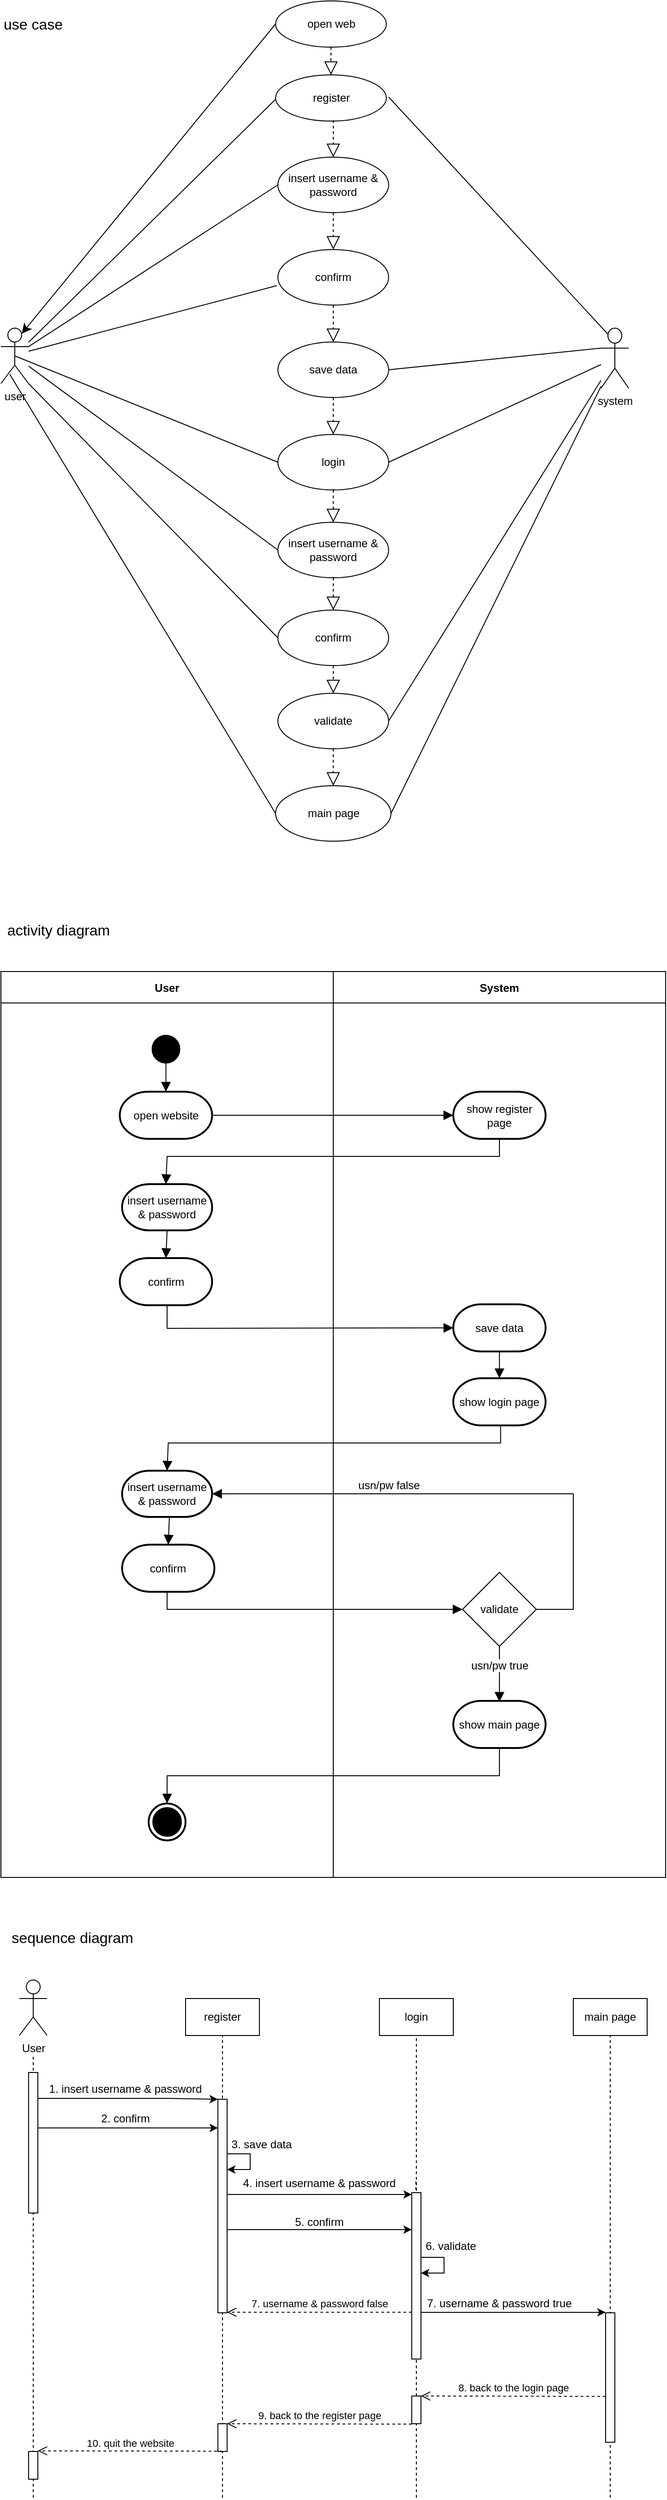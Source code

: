 <mxfile version="24.7.8">
  <diagram name="Halaman-1" id="g8OFEuyDevmnHeiTQuEG">
    <mxGraphModel dx="2150" dy="1005" grid="1" gridSize="10" guides="1" tooltips="1" connect="1" arrows="1" fold="1" page="1" pageScale="1" pageWidth="827" pageHeight="1169" math="0" shadow="0">
      <root>
        <mxCell id="0" />
        <mxCell id="1" parent="0" />
        <mxCell id="ioht1X119C-fWKRKHhdR-73" value="" style="endArrow=none;dashed=1;html=1;rounded=0;" edge="1" parent="1">
          <mxGeometry width="50" height="50" relative="1" as="geometry">
            <mxPoint x="75" y="2721" as="sourcePoint" />
            <mxPoint x="75" y="2241" as="targetPoint" />
          </mxGeometry>
        </mxCell>
        <mxCell id="frigrPM4pbFrvKjuSfEo-1" value="user" style="shape=umlActor;verticalLabelPosition=bottom;verticalAlign=top;html=1;outlineConnect=0;" parent="1" vertex="1">
          <mxGeometry x="40" y="374" width="30" height="60" as="geometry" />
        </mxCell>
        <mxCell id="frigrPM4pbFrvKjuSfEo-2" value="" style="endArrow=none;html=1;rounded=0;entryX=0;entryY=0.5;entryDx=0;entryDy=0;" parent="1" source="frigrPM4pbFrvKjuSfEo-1" edge="1">
          <mxGeometry width="50" height="50" relative="1" as="geometry">
            <mxPoint x="390" y="399" as="sourcePoint" />
            <mxPoint x="340" y="124" as="targetPoint" />
          </mxGeometry>
        </mxCell>
        <mxCell id="frigrPM4pbFrvKjuSfEo-3" value="register" style="ellipse;whiteSpace=wrap;html=1;" parent="1" vertex="1">
          <mxGeometry x="337.5" y="100" width="120" height="50" as="geometry" />
        </mxCell>
        <mxCell id="0DV5vHqEF5rAQrVJkQUu-1" value="insert username &amp;amp; password" style="ellipse;whiteSpace=wrap;html=1;" parent="1" vertex="1">
          <mxGeometry x="340" y="189" width="120" height="60" as="geometry" />
        </mxCell>
        <mxCell id="0DV5vHqEF5rAQrVJkQUu-2" value="" style="endArrow=none;html=1;rounded=0;exitX=1;exitY=0.333;exitDx=0;exitDy=0;exitPerimeter=0;entryX=0;entryY=0.5;entryDx=0;entryDy=0;" parent="1" source="frigrPM4pbFrvKjuSfEo-1" target="0DV5vHqEF5rAQrVJkQUu-1" edge="1">
          <mxGeometry width="50" height="50" relative="1" as="geometry">
            <mxPoint x="380" y="459" as="sourcePoint" />
            <mxPoint x="430" y="409" as="targetPoint" />
          </mxGeometry>
        </mxCell>
        <mxCell id="0DV5vHqEF5rAQrVJkQUu-3" value="confirm" style="ellipse;whiteSpace=wrap;html=1;" parent="1" vertex="1">
          <mxGeometry x="340" y="289" width="120" height="60" as="geometry" />
        </mxCell>
        <mxCell id="0DV5vHqEF5rAQrVJkQUu-6" value="save data" style="ellipse;whiteSpace=wrap;html=1;" parent="1" vertex="1">
          <mxGeometry x="340" y="389" width="120" height="60" as="geometry" />
        </mxCell>
        <mxCell id="0DV5vHqEF5rAQrVJkQUu-7" value="login" style="ellipse;whiteSpace=wrap;html=1;" parent="1" vertex="1">
          <mxGeometry x="340" y="489" width="120" height="60" as="geometry" />
        </mxCell>
        <mxCell id="0DV5vHqEF5rAQrVJkQUu-8" value="insert username &amp;amp; password" style="ellipse;whiteSpace=wrap;html=1;" parent="1" vertex="1">
          <mxGeometry x="340" y="584" width="120" height="60" as="geometry" />
        </mxCell>
        <mxCell id="0DV5vHqEF5rAQrVJkQUu-9" value="" style="endArrow=block;dashed=1;endFill=0;endSize=12;html=1;rounded=0;exitX=0.5;exitY=1;exitDx=0;exitDy=0;" parent="1" target="0DV5vHqEF5rAQrVJkQUu-1" edge="1">
          <mxGeometry width="160" relative="1" as="geometry">
            <mxPoint x="400" y="149" as="sourcePoint" />
            <mxPoint x="470" y="469" as="targetPoint" />
          </mxGeometry>
        </mxCell>
        <mxCell id="0DV5vHqEF5rAQrVJkQUu-10" value="" style="endArrow=block;dashed=1;endFill=0;endSize=12;html=1;rounded=0;exitX=0.5;exitY=1;exitDx=0;exitDy=0;" parent="1" source="0DV5vHqEF5rAQrVJkQUu-1" target="0DV5vHqEF5rAQrVJkQUu-3" edge="1">
          <mxGeometry width="160" relative="1" as="geometry">
            <mxPoint x="310" y="469" as="sourcePoint" />
            <mxPoint x="470" y="469" as="targetPoint" />
          </mxGeometry>
        </mxCell>
        <mxCell id="0DV5vHqEF5rAQrVJkQUu-11" value="" style="endArrow=block;dashed=1;endFill=0;endSize=12;html=1;rounded=0;exitX=0.5;exitY=1;exitDx=0;exitDy=0;" parent="1" source="0DV5vHqEF5rAQrVJkQUu-3" target="0DV5vHqEF5rAQrVJkQUu-6" edge="1">
          <mxGeometry width="160" relative="1" as="geometry">
            <mxPoint x="310" y="469" as="sourcePoint" />
            <mxPoint x="470" y="469" as="targetPoint" />
          </mxGeometry>
        </mxCell>
        <mxCell id="0DV5vHqEF5rAQrVJkQUu-12" value="" style="endArrow=block;dashed=1;endFill=0;endSize=12;html=1;rounded=0;exitX=0.5;exitY=1;exitDx=0;exitDy=0;entryX=0.5;entryY=0;entryDx=0;entryDy=0;" parent="1" source="0DV5vHqEF5rAQrVJkQUu-6" target="0DV5vHqEF5rAQrVJkQUu-7" edge="1">
          <mxGeometry width="160" relative="1" as="geometry">
            <mxPoint x="310" y="469" as="sourcePoint" />
            <mxPoint x="470" y="469" as="targetPoint" />
          </mxGeometry>
        </mxCell>
        <mxCell id="0DV5vHqEF5rAQrVJkQUu-13" value="" style="endArrow=block;dashed=1;endFill=0;endSize=12;html=1;rounded=0;exitX=0.5;exitY=1;exitDx=0;exitDy=0;entryX=0.5;entryY=0;entryDx=0;entryDy=0;" parent="1" source="0DV5vHqEF5rAQrVJkQUu-7" target="0DV5vHqEF5rAQrVJkQUu-8" edge="1">
          <mxGeometry width="160" relative="1" as="geometry">
            <mxPoint x="310" y="469" as="sourcePoint" />
            <mxPoint x="470" y="469" as="targetPoint" />
          </mxGeometry>
        </mxCell>
        <mxCell id="0DV5vHqEF5rAQrVJkQUu-14" value="" style="endArrow=block;dashed=1;endFill=0;endSize=12;html=1;rounded=0;exitX=0.5;exitY=1;exitDx=0;exitDy=0;" parent="1" source="0DV5vHqEF5rAQrVJkQUu-8" target="0DV5vHqEF5rAQrVJkQUu-15" edge="1">
          <mxGeometry width="160" relative="1" as="geometry">
            <mxPoint x="310" y="469" as="sourcePoint" />
            <mxPoint x="400" y="749" as="targetPoint" />
          </mxGeometry>
        </mxCell>
        <mxCell id="0DV5vHqEF5rAQrVJkQUu-15" value="confirm" style="ellipse;whiteSpace=wrap;html=1;" parent="1" vertex="1">
          <mxGeometry x="340" y="679" width="120" height="60" as="geometry" />
        </mxCell>
        <mxCell id="0DV5vHqEF5rAQrVJkQUu-16" value="validate" style="ellipse;whiteSpace=wrap;html=1;" parent="1" vertex="1">
          <mxGeometry x="340" y="769" width="120" height="60" as="geometry" />
        </mxCell>
        <mxCell id="0DV5vHqEF5rAQrVJkQUu-17" value="" style="endArrow=block;dashed=1;endFill=0;endSize=12;html=1;rounded=0;exitX=0.5;exitY=1;exitDx=0;exitDy=0;" parent="1" source="0DV5vHqEF5rAQrVJkQUu-15" target="0DV5vHqEF5rAQrVJkQUu-16" edge="1">
          <mxGeometry width="160" relative="1" as="geometry">
            <mxPoint x="310" y="699" as="sourcePoint" />
            <mxPoint x="470" y="699" as="targetPoint" />
          </mxGeometry>
        </mxCell>
        <mxCell id="0DV5vHqEF5rAQrVJkQUu-18" value="" style="endArrow=block;dashed=1;endFill=0;endSize=12;html=1;rounded=0;exitX=0.5;exitY=1;exitDx=0;exitDy=0;entryX=0.5;entryY=0;entryDx=0;entryDy=0;" parent="1" source="0DV5vHqEF5rAQrVJkQUu-16" target="0DV5vHqEF5rAQrVJkQUu-19" edge="1">
          <mxGeometry width="160" relative="1" as="geometry">
            <mxPoint x="510" y="749" as="sourcePoint" />
            <mxPoint x="400" y="869" as="targetPoint" />
          </mxGeometry>
        </mxCell>
        <mxCell id="0DV5vHqEF5rAQrVJkQUu-19" value="main page" style="ellipse;whiteSpace=wrap;html=1;" parent="1" vertex="1">
          <mxGeometry x="337.5" y="869" width="125" height="60" as="geometry" />
        </mxCell>
        <mxCell id="0DV5vHqEF5rAQrVJkQUu-21" value="" style="endArrow=none;html=1;rounded=0;entryX=-0.01;entryY=0.65;entryDx=0;entryDy=0;entryPerimeter=0;" parent="1" target="0DV5vHqEF5rAQrVJkQUu-3" edge="1">
          <mxGeometry width="50" height="50" relative="1" as="geometry">
            <mxPoint x="70" y="399" as="sourcePoint" />
            <mxPoint x="340" y="429" as="targetPoint" />
          </mxGeometry>
        </mxCell>
        <mxCell id="0DV5vHqEF5rAQrVJkQUu-22" value="" style="endArrow=none;html=1;rounded=0;exitX=0;exitY=0.5;exitDx=0;exitDy=0;entryX=0.5;entryY=0.5;entryDx=0;entryDy=0;entryPerimeter=0;" parent="1" source="0DV5vHqEF5rAQrVJkQUu-7" target="frigrPM4pbFrvKjuSfEo-1" edge="1">
          <mxGeometry width="50" height="50" relative="1" as="geometry">
            <mxPoint x="560" y="589" as="sourcePoint" />
            <mxPoint x="610" y="539" as="targetPoint" />
          </mxGeometry>
        </mxCell>
        <mxCell id="0DV5vHqEF5rAQrVJkQUu-23" value="" style="endArrow=none;html=1;rounded=0;exitX=0;exitY=0.5;exitDx=0;exitDy=0;" parent="1" source="0DV5vHqEF5rAQrVJkQUu-8" target="frigrPM4pbFrvKjuSfEo-1" edge="1">
          <mxGeometry width="50" height="50" relative="1" as="geometry">
            <mxPoint x="560" y="589" as="sourcePoint" />
            <mxPoint x="60" y="409" as="targetPoint" />
          </mxGeometry>
        </mxCell>
        <mxCell id="0DV5vHqEF5rAQrVJkQUu-24" value="" style="endArrow=none;html=1;rounded=0;exitX=0;exitY=0.5;exitDx=0;exitDy=0;entryX=1;entryY=1;entryDx=0;entryDy=0;entryPerimeter=0;" parent="1" source="0DV5vHqEF5rAQrVJkQUu-15" target="frigrPM4pbFrvKjuSfEo-1" edge="1">
          <mxGeometry width="50" height="50" relative="1" as="geometry">
            <mxPoint x="560" y="589" as="sourcePoint" />
            <mxPoint x="610" y="539" as="targetPoint" />
          </mxGeometry>
        </mxCell>
        <mxCell id="0DV5vHqEF5rAQrVJkQUu-25" value="" style="endArrow=none;html=1;rounded=0;exitX=0;exitY=0.5;exitDx=0;exitDy=0;entryX=0.317;entryY=0.829;entryDx=0;entryDy=0;entryPerimeter=0;" parent="1" source="0DV5vHqEF5rAQrVJkQUu-19" target="frigrPM4pbFrvKjuSfEo-1" edge="1">
          <mxGeometry width="50" height="50" relative="1" as="geometry">
            <mxPoint x="560" y="589" as="sourcePoint" />
            <mxPoint x="60" y="439" as="targetPoint" />
          </mxGeometry>
        </mxCell>
        <mxCell id="0DV5vHqEF5rAQrVJkQUu-27" value="system" style="shape=umlActor;verticalLabelPosition=bottom;verticalAlign=top;html=1;outlineConnect=0;" parent="1" vertex="1">
          <mxGeometry x="690" y="374" width="30" height="65" as="geometry" />
        </mxCell>
        <mxCell id="0DV5vHqEF5rAQrVJkQUu-28" value="" style="endArrow=none;html=1;rounded=0;exitX=1;exitY=0.5;exitDx=0;exitDy=0;entryX=0;entryY=0.333;entryDx=0;entryDy=0;entryPerimeter=0;" parent="1" source="0DV5vHqEF5rAQrVJkQUu-6" target="0DV5vHqEF5rAQrVJkQUu-27" edge="1">
          <mxGeometry width="50" height="50" relative="1" as="geometry">
            <mxPoint x="610" y="399" as="sourcePoint" />
            <mxPoint x="660" y="349" as="targetPoint" />
          </mxGeometry>
        </mxCell>
        <mxCell id="0DV5vHqEF5rAQrVJkQUu-30" value="" style="endArrow=none;html=1;rounded=0;exitX=1;exitY=0.5;exitDx=0;exitDy=0;" parent="1" source="0DV5vHqEF5rAQrVJkQUu-7" target="0DV5vHqEF5rAQrVJkQUu-27" edge="1">
          <mxGeometry width="50" height="50" relative="1" as="geometry">
            <mxPoint x="610" y="399" as="sourcePoint" />
            <mxPoint x="660" y="349" as="targetPoint" />
          </mxGeometry>
        </mxCell>
        <mxCell id="0DV5vHqEF5rAQrVJkQUu-31" value="" style="endArrow=none;html=1;rounded=0;exitX=1;exitY=0.5;exitDx=0;exitDy=0;" parent="1" source="0DV5vHqEF5rAQrVJkQUu-16" target="0DV5vHqEF5rAQrVJkQUu-27" edge="1">
          <mxGeometry width="50" height="50" relative="1" as="geometry">
            <mxPoint x="610" y="609" as="sourcePoint" />
            <mxPoint x="660" y="559" as="targetPoint" />
          </mxGeometry>
        </mxCell>
        <mxCell id="0DV5vHqEF5rAQrVJkQUu-33" value="" style="endArrow=none;html=1;rounded=0;exitX=1;exitY=0.5;exitDx=0;exitDy=0;" parent="1" source="0DV5vHqEF5rAQrVJkQUu-19" target="0DV5vHqEF5rAQrVJkQUu-27" edge="1">
          <mxGeometry width="50" height="50" relative="1" as="geometry">
            <mxPoint x="610" y="689" as="sourcePoint" />
            <mxPoint x="660" y="639" as="targetPoint" />
          </mxGeometry>
        </mxCell>
        <mxCell id="0DV5vHqEF5rAQrVJkQUu-34" value="" style="endArrow=none;html=1;rounded=0;exitX=1;exitY=0.5;exitDx=0;exitDy=0;entryX=0.25;entryY=0.1;entryDx=0;entryDy=0;entryPerimeter=0;" parent="1" target="0DV5vHqEF5rAQrVJkQUu-27" edge="1">
          <mxGeometry width="50" height="50" relative="1" as="geometry">
            <mxPoint x="460" y="124" as="sourcePoint" />
            <mxPoint x="680" y="269" as="targetPoint" />
          </mxGeometry>
        </mxCell>
        <mxCell id="ioht1X119C-fWKRKHhdR-1" value="use case" style="text;html=1;align=center;verticalAlign=middle;whiteSpace=wrap;rounded=0;fontSize=16;" vertex="1" parent="1">
          <mxGeometry x="40" y="30" width="70" height="30" as="geometry" />
        </mxCell>
        <mxCell id="ioht1X119C-fWKRKHhdR-2" value="activity diagram" style="text;html=1;align=center;verticalAlign=middle;whiteSpace=wrap;rounded=0;fontSize=16;" vertex="1" parent="1">
          <mxGeometry x="40" y="1010" width="125" height="30" as="geometry" />
        </mxCell>
        <mxCell id="ioht1X119C-fWKRKHhdR-6" style="edgeStyle=none;curved=1;rounded=0;orthogonalLoop=1;jettySize=auto;html=1;exitX=0.5;exitY=1;exitDx=0;exitDy=0;fontSize=12;startSize=8;endSize=8;" edge="1" parent="1">
          <mxGeometry relative="1" as="geometry">
            <mxPoint x="620" y="1100" as="sourcePoint" />
            <mxPoint x="620" y="1100" as="targetPoint" />
          </mxGeometry>
        </mxCell>
        <mxCell id="ioht1X119C-fWKRKHhdR-17" value="open web" style="ellipse;whiteSpace=wrap;html=1;" vertex="1" parent="1">
          <mxGeometry x="337.5" y="20" width="120" height="50" as="geometry" />
        </mxCell>
        <mxCell id="ioht1X119C-fWKRKHhdR-18" style="edgeStyle=none;curved=1;rounded=0;orthogonalLoop=1;jettySize=auto;html=1;exitX=0;exitY=0.5;exitDx=0;exitDy=0;entryX=0.75;entryY=0.1;entryDx=0;entryDy=0;entryPerimeter=0;fontSize=12;startSize=8;endSize=8;" edge="1" parent="1" source="ioht1X119C-fWKRKHhdR-17" target="frigrPM4pbFrvKjuSfEo-1">
          <mxGeometry relative="1" as="geometry" />
        </mxCell>
        <mxCell id="ioht1X119C-fWKRKHhdR-28" value="System" style="swimlane;startSize=34;" vertex="1" parent="1">
          <mxGeometry x="400" y="1070" width="360" height="980" as="geometry">
            <mxRectangle x="400" y="1070" width="80" height="34" as="alternateBounds" />
          </mxGeometry>
        </mxCell>
        <mxCell id="ioht1X119C-fWKRKHhdR-15" value="show register page" style="strokeWidth=2;html=1;shape=mxgraph.flowchart.terminator;whiteSpace=wrap;" vertex="1" parent="ioht1X119C-fWKRKHhdR-28">
          <mxGeometry x="130" y="130" width="100" height="51" as="geometry" />
        </mxCell>
        <mxCell id="ioht1X119C-fWKRKHhdR-34" value="" style="html=1;verticalAlign=bottom;endArrow=block;curved=0;rounded=0;fontSize=12;startSize=8;endSize=8;entryX=0.5;entryY=0;entryDx=0;entryDy=0;entryPerimeter=0;" edge="1" parent="ioht1X119C-fWKRKHhdR-28">
          <mxGeometry width="80" relative="1" as="geometry">
            <mxPoint x="180" y="181" as="sourcePoint" />
            <mxPoint x="-181.25" y="230" as="targetPoint" />
            <Array as="points">
              <mxPoint x="180" y="200" />
              <mxPoint x="-10" y="200" />
              <mxPoint x="-120" y="200" />
              <mxPoint x="-180" y="200" />
            </Array>
          </mxGeometry>
        </mxCell>
        <mxCell id="ioht1X119C-fWKRKHhdR-38" value="save data" style="strokeWidth=2;html=1;shape=mxgraph.flowchart.terminator;whiteSpace=wrap;" vertex="1" parent="ioht1X119C-fWKRKHhdR-28">
          <mxGeometry x="130" y="360" width="100" height="51" as="geometry" />
        </mxCell>
        <mxCell id="ioht1X119C-fWKRKHhdR-37" value="show login page" style="strokeWidth=2;html=1;shape=mxgraph.flowchart.terminator;whiteSpace=wrap;" vertex="1" parent="ioht1X119C-fWKRKHhdR-28">
          <mxGeometry x="130" y="440" width="100" height="51" as="geometry" />
        </mxCell>
        <mxCell id="ioht1X119C-fWKRKHhdR-45" value="&lt;span style=&quot;color: rgba(0, 0, 0, 0); font-family: monospace; font-size: 0px; text-align: start; background-color: rgb(251, 251, 251);&quot;&gt;%3CmxGraphModel%3E%3Croot%3E%3CmxCell%20id%3D%220%22%2F%3E%3CmxCell%20id%3D%221%22%20parent%3D%220%22%2F%3E%3CmxCell%20id%3D%222%22%20value%3D%22buka%20website%22%20style%3D%22strokeWidth%3D2%3Bhtml%3D1%3Bshape%3Dmxgraph.flowchart.terminator%3BwhiteSpace%3Dwrap%3B%22%20vertex%3D%221%22%20parent%3D%221%22%3E%3CmxGeometry%20x%3D%22180%22%20y%3D%221440%22%20width%3D%22100%22%20height%3D%2251%22%20as%3D%22geometry%22%2F%3E%3C%2FmxCell%3E%3C%2Froot%3E%3C%2FmxGraphModel%3E&lt;/span&gt;&lt;span style=&quot;color: rgba(0, 0, 0, 0); font-family: monospace; font-size: 0px; text-align: start; background-color: rgb(251, 251, 251);&quot;&gt;%3CmxGraphModel%3E%3Croot%3E%3CmxCell%20id%3D%220%22%2F%3E%3CmxCell%20id%3D%221%22%20parent%3D%220%22%2F%3E%3CmxCell%20id%3D%222%22%20value%3D%22buka%20website%22%20style%3D%22strokeWidth%3D2%3Bhtml%3D1%3Bshape%3Dmxgraph.flowchart.terminator%3BwhiteSpace%3Dwrap%3B%22%20vertex%3D%221%22%20parent%3D%221%22%3E%3CmxGeometry%20x%3D%22180%22%20y%3D%221440%22%20width%3D%22100%22%20height%3D%2251%22%20as%3D%22geometry%22%2F%3E%3C%2FmxCell%3E%3C%2Froot%3E%3C%2FmxGraphModel%3E&lt;/span&gt;&lt;span style=&quot;color: rgba(0, 0, 0, 0); font-family: monospace; font-size: 0px; text-align: start; background-color: rgb(251, 251, 251);&quot;&gt;%3CmxGraphModel%3E%3Croot%3E%3CmxCell%20id%3D%220%22%2F%3E%3CmxCell%20id%3D%221%22%20parent%3D%220%22%2F%3E%3CmxCell%20id%3D%222%22%20value%3D%22buka%20website%22%20style%3D%22strokeWidth%3D2%3Bhtml%3D1%3Bshape%3Dmxgraph.flowchart.terminator%3BwhiteSpace%3Dwrap%3B%22%20vertex%3D%221%22%20parent%3D%221%22%3E%3CmxGeometry%20x%3D%22180%22%20y%3D%221440%22%20width%3D%22100%22%20height%3D%2251%22%20as%3D%22geometry%22%2F%3E%3C%2FmxCell%3E%3C%2Froot%3E%3C%2FmxGraphModel%3E&lt;/span&gt;&lt;span style=&quot;color: rgba(0, 0, 0, 0); font-family: monospace; font-size: 0px; text-align: start; background-color: rgb(251, 251, 251);&quot;&gt;%3CmxGraphModel%3E%3Croot%3E%3CmxCell%20id%3D%220%22%2F%3E%3CmxCell%20id%3D%221%22%20parent%3D%220%22%2F%3E%3CmxCell%20id%3D%222%22%20value%3D%22buka%20website%22%20style%3D%22strokeWidth%3D2%3Bhtml%3D1%3Bshape%3Dmxgraph.flowchart.terminator%3BwhiteSpace%3Dwrap%3B%22%20vertex%3D%221%22%20parent%3D%221%22%3E%3CmxGeometry%20x%3D%22180%22%20y%3D%221440%22%20width%3D%22100%22%20height%3D%2251%22%20as%3D%22geometry%22%2F%3E%3C%2FmxCell%3E%3C%2Froot%3E%3C%2FmxGraphModel%3E&lt;/span&gt;&lt;span style=&quot;color: rgba(0, 0, 0, 0); font-family: monospace; font-size: 0px; text-align: start; background-color: rgb(251, 251, 251);&quot;&gt;%3CmxGraphModel%3E%3Croot%3E%3CmxCell%20id%3D%220%22%2F%3E%3CmxCell%20id%3D%221%22%20parent%3D%220%22%2F%3E%3CmxCell%20id%3D%222%22%20value%3D%22buka%20website%22%20style%3D%22strokeWidth%3D2%3Bhtml%3D1%3Bshape%3Dmxgraph.flowchart.terminator%3BwhiteSpace%3Dwrap%3B%22%20vertex%3D%221%22%20parent%3D%221%22%3E%3CmxGeometry%20x%3D%22180%22%20y%3D%221440%22%20width%3D%22100%22%20height%3D%2251%22%20as%3D%22geometry%22%2F%3E%3C%2FmxCell%3E%3C%2Froot%3E%3C%2FmxGraphModel%3E&lt;/span&gt;&lt;span style=&quot;color: rgba(0, 0, 0, 0); font-family: monospace; font-size: 0px; text-align: start; background-color: rgb(251, 251, 251);&quot;&gt;%3CmxGraphModel%3E%3Croot%3E%3CmxCell%20id%3D%220%22%2F%3E%3CmxCell%20id%3D%221%22%20parent%3D%220%22%2F%3E%3CmxCell%20id%3D%222%22%20value%3D%22buka%20website%22%20style%3D%22strokeWidth%3D2%3Bhtml%3D1%3Bshape%3Dmxgraph.flowchart.terminator%3BwhiteSpace%3Dwrap%3B%22%20vertex%3D%221%22%20parent%3D%221%22%3E%3CmxGeometry%20x%3D%22180%22%20y%3D%221440%22%20width%3D%22100%22%20height%3D%2251%22%20as%3D%22geometry%22%2F%3E%3C%2FmxCell%3E%3C%2Froot%3E%3C%2FmxGraphModel%3E&lt;/span&gt;" style="html=1;verticalAlign=bottom;endArrow=block;curved=0;rounded=0;fontSize=12;startSize=8;endSize=8;exitX=0.5;exitY=1;exitDx=0;exitDy=0;exitPerimeter=0;entryX=0.5;entryY=0;entryDx=0;entryDy=0;entryPerimeter=0;" edge="1" parent="ioht1X119C-fWKRKHhdR-28" source="ioht1X119C-fWKRKHhdR-38" target="ioht1X119C-fWKRKHhdR-37">
          <mxGeometry width="80" relative="1" as="geometry">
            <mxPoint x="30" y="700" as="sourcePoint" />
            <mxPoint x="180" y="440" as="targetPoint" />
          </mxGeometry>
        </mxCell>
        <mxCell id="ioht1X119C-fWKRKHhdR-51" value="" style="html=1;verticalAlign=bottom;endArrow=block;curved=0;rounded=0;fontSize=12;startSize=8;endSize=8;entryX=0.5;entryY=0;entryDx=0;entryDy=0;entryPerimeter=0;" edge="1" parent="ioht1X119C-fWKRKHhdR-28">
          <mxGeometry width="80" relative="1" as="geometry">
            <mxPoint x="181.25" y="491" as="sourcePoint" />
            <mxPoint x="-180" y="540" as="targetPoint" />
            <Array as="points">
              <mxPoint x="181.25" y="510" />
              <mxPoint x="-8.75" y="510" />
              <mxPoint x="-118.75" y="510" />
              <mxPoint x="-178.75" y="510" />
            </Array>
          </mxGeometry>
        </mxCell>
        <mxCell id="ioht1X119C-fWKRKHhdR-57" value="validate" style="rhombus;whiteSpace=wrap;html=1;" vertex="1" parent="ioht1X119C-fWKRKHhdR-28">
          <mxGeometry x="140" y="650" width="80" height="80" as="geometry" />
        </mxCell>
        <mxCell id="ioht1X119C-fWKRKHhdR-48" value="usn/pw true" style="html=1;verticalAlign=bottom;endArrow=block;curved=0;rounded=0;fontSize=12;startSize=8;endSize=8;exitX=0.5;exitY=1;exitDx=0;exitDy=0;" edge="1" parent="ioht1X119C-fWKRKHhdR-28" source="ioht1X119C-fWKRKHhdR-57">
          <mxGeometry width="80" relative="1" as="geometry">
            <mxPoint x="70" y="770" as="sourcePoint" />
            <mxPoint x="180" y="790" as="targetPoint" />
          </mxGeometry>
        </mxCell>
        <mxCell id="ioht1X119C-fWKRKHhdR-39" value="show main page" style="strokeWidth=2;html=1;shape=mxgraph.flowchart.terminator;whiteSpace=wrap;" vertex="1" parent="ioht1X119C-fWKRKHhdR-28">
          <mxGeometry x="130" y="789" width="100" height="51" as="geometry" />
        </mxCell>
        <mxCell id="ioht1X119C-fWKRKHhdR-49" value="&lt;span style=&quot;color: rgba(0, 0, 0, 0); font-family: monospace; font-size: 0px; text-align: start; background-color: rgb(251, 251, 251);&quot;&gt;%3CmxGraphModel%3E%3Croot%3E%3CmxCell%20id%3D%220%22%2F%3E%3CmxCell%20id%3D%221%22%20parent%3D%220%22%2F%3E%3CmxCell%20id%3D%222%22%20value%3D%22buka%20website%22%20style%3D%22strokeWidth%3D2%3Bhtml%3D1%3Bshape%3Dmxgraph.flowchart.terminator%3BwhiteSpace%3Dwrap%3B%22%20vertex%3D%221%22%20parent%3D%221%22%3E%3CmxGeometry%20x%3D%22180%22%20y%3D%221440%22%20width%3D%22100%22%20height%3D%2251%22%20as%3D%22geometry%22%2F%3E%3C%2FmxCell%3E%3C%2Froot%3E%3C%2FmxGraphModel%3E&lt;/span&gt;&lt;span style=&quot;color: rgba(0, 0, 0, 0); font-family: monospace; font-size: 0px; text-align: start; background-color: rgb(251, 251, 251);&quot;&gt;%3CmxGraphModel%3E%3Croot%3E%3CmxCell%20id%3D%220%22%2F%3E%3CmxCell%20id%3D%221%22%20parent%3D%220%22%2F%3E%3CmxCell%20id%3D%222%22%20value%3D%22buka%20website%22%20style%3D%22strokeWidth%3D2%3Bhtml%3D1%3Bshape%3Dmxgraph.flowchart.terminator%3BwhiteSpace%3Dwrap%3B%22%20vertex%3D%221%22%20parent%3D%221%22%3E%3CmxGeometry%20x%3D%22180%22%20y%3D%221440%22%20width%3D%22100%22%20height%3D%2251%22%20as%3D%22geometry%22%2F%3E%3C%2FmxCell%3E%3C%2Froot%3E%3C%2FmxGraphModel%3E&lt;/span&gt;&lt;span style=&quot;color: rgba(0, 0, 0, 0); font-family: monospace; font-size: 0px; text-align: start; background-color: rgb(251, 251, 251);&quot;&gt;%3CmxGraphModel%3E%3Croot%3E%3CmxCell%20id%3D%220%22%2F%3E%3CmxCell%20id%3D%221%22%20parent%3D%220%22%2F%3E%3CmxCell%20id%3D%222%22%20value%3D%22buka%20website%22%20style%3D%22strokeWidth%3D2%3Bhtml%3D1%3Bshape%3Dmxgraph.flowchart.terminator%3BwhiteSpace%3Dwrap%3B%22%20vertex%3D%221%22%20parent%3D%221%22%3E%3CmxGeometry%20x%3D%22180%22%20y%3D%221440%22%20width%3D%22100%22%20height%3D%2251%22%20as%3D%22geometry%22%2F%3E%3C%2FmxCell%3E%3C%2Froot%3E%3C%2FmxGraphModel%3E&lt;/span&gt;&lt;span style=&quot;color: rgba(0, 0, 0, 0); font-family: monospace; font-size: 0px; text-align: start; background-color: rgb(251, 251, 251);&quot;&gt;%3CmxGraphModel%3E%3Croot%3E%3CmxCell%20id%3D%220%22%2F%3E%3CmxCell%20id%3D%221%22%20parent%3D%220%22%2F%3E%3CmxCell%20id%3D%222%22%20value%3D%22buka%20website%22%20style%3D%22strokeWidth%3D2%3Bhtml%3D1%3Bshape%3Dmxgraph.flowchart.terminator%3BwhiteSpace%3Dwrap%3B%22%20vertex%3D%221%22%20parent%3D%221%22%3E%3CmxGeometry%20x%3D%22180%22%20y%3D%221440%22%20width%3D%22100%22%20height%3D%2251%22%20as%3D%22geometry%22%2F%3E%3C%2FmxCell%3E%3C%2Froot%3E%3C%2FmxGraphModel%3E&lt;/span&gt;&lt;span style=&quot;color: rgba(0, 0, 0, 0); font-family: monospace; font-size: 0px; text-align: start; background-color: rgb(251, 251, 251);&quot;&gt;%3CmxGraphModel%3E%3Croot%3E%3CmxCell%20id%3D%220%22%2F%3E%3CmxCell%20id%3D%221%22%20parent%3D%220%22%2F%3E%3CmxCell%20id%3D%222%22%20value%3D%22buka%20website%22%20style%3D%22strokeWidth%3D2%3Bhtml%3D1%3Bshape%3Dmxgraph.flowchart.terminator%3BwhiteSpace%3Dwrap%3B%22%20vertex%3D%221%22%20parent%3D%221%22%3E%3CmxGeometry%20x%3D%22180%22%20y%3D%221440%22%20width%3D%22100%22%20height%3D%2251%22%20as%3D%22geometry%22%2F%3E%3C%2FmxCell%3E%3C%2Froot%3E%3C%2FmxGraphModel%3E&lt;/span&gt;&lt;span style=&quot;color: rgba(0, 0, 0, 0); font-family: monospace; font-size: 0px; text-align: start; background-color: rgb(251, 251, 251);&quot;&gt;%3CmxGraphModel%3E%3Croot%3E%3CmxCell%20id%3D%220%22%2F%3E%3CmxCell%20id%3D%221%22%20parent%3D%220%22%2F%3E%3CmxCell%20id%3D%222%22%20value%3D%22buka%20website%22%20style%3D%22strokeWidth%3D2%3Bhtml%3D1%3Bshape%3Dmxgraph.flowchart.terminator%3BwhiteSpace%3Dwrap%3B%22%20vertex%3D%221%22%20parent%3D%221%22%3E%3CmxGeometry%20x%3D%22180%22%20y%3D%221440%22%20width%3D%22100%22%20height%3D%2251%22%20as%3D%22geometry%22%2F%3E%3C%2FmxCell%3E%3C%2Froot%3E%3C%2FmxGraphModel%3E&lt;/span&gt;" style="html=1;verticalAlign=bottom;endArrow=block;curved=0;rounded=0;fontSize=12;startSize=8;endSize=8;exitX=0.5;exitY=1;exitDx=0;exitDy=0;exitPerimeter=0;" edge="1" parent="1" source="ioht1X119C-fWKRKHhdR-39">
          <mxGeometry width="80" relative="1" as="geometry">
            <mxPoint x="440" y="2100" as="sourcePoint" />
            <mxPoint x="220" y="1970" as="targetPoint" />
            <Array as="points">
              <mxPoint x="580" y="1940" />
              <mxPoint x="220" y="1940" />
            </Array>
          </mxGeometry>
        </mxCell>
        <mxCell id="ioht1X119C-fWKRKHhdR-27" value="User" style="swimlane;startSize=34;" vertex="1" parent="1">
          <mxGeometry x="40" y="1070" width="360" height="980" as="geometry">
            <mxRectangle x="40" y="1070" width="70" height="34" as="alternateBounds" />
          </mxGeometry>
        </mxCell>
        <mxCell id="ioht1X119C-fWKRKHhdR-11" value="" style="ellipse;fillColor=strokeColor;html=1;" vertex="1" parent="ioht1X119C-fWKRKHhdR-27">
          <mxGeometry x="163.75" y="69" width="30" height="30" as="geometry" />
        </mxCell>
        <mxCell id="ioht1X119C-fWKRKHhdR-13" value="open website" style="strokeWidth=2;html=1;shape=mxgraph.flowchart.terminator;whiteSpace=wrap;" vertex="1" parent="ioht1X119C-fWKRKHhdR-27">
          <mxGeometry x="128.75" y="130" width="100" height="51" as="geometry" />
        </mxCell>
        <mxCell id="ioht1X119C-fWKRKHhdR-16" value="insert username &amp;amp; password" style="strokeWidth=2;html=1;shape=mxgraph.flowchart.terminator;whiteSpace=wrap;" vertex="1" parent="ioht1X119C-fWKRKHhdR-27">
          <mxGeometry x="131.25" y="230" width="97.5" height="50" as="geometry" />
        </mxCell>
        <mxCell id="ioht1X119C-fWKRKHhdR-14" value="confirm" style="strokeWidth=2;html=1;shape=mxgraph.flowchart.terminator;whiteSpace=wrap;" vertex="1" parent="ioht1X119C-fWKRKHhdR-27">
          <mxGeometry x="128.75" y="310" width="100" height="51" as="geometry" />
        </mxCell>
        <mxCell id="ioht1X119C-fWKRKHhdR-41" value="&lt;span style=&quot;color: rgba(0, 0, 0, 0); font-family: monospace; font-size: 0px; text-align: start; background-color: rgb(251, 251, 251);&quot;&gt;%3CmxGraphModel%3E%3Croot%3E%3CmxCell%20id%3D%220%22%2F%3E%3CmxCell%20id%3D%221%22%20parent%3D%220%22%2F%3E%3CmxCell%20id%3D%222%22%20value%3D%22buka%20website%22%20style%3D%22strokeWidth%3D2%3Bhtml%3D1%3Bshape%3Dmxgraph.flowchart.terminator%3BwhiteSpace%3Dwrap%3B%22%20vertex%3D%221%22%20parent%3D%221%22%3E%3CmxGeometry%20x%3D%22180%22%20y%3D%221440%22%20width%3D%22100%22%20height%3D%2251%22%20as%3D%22geometry%22%2F%3E%3C%2FmxCell%3E%3C%2Froot%3E%3C%2FmxGraphModel%3E&lt;/span&gt;&lt;span style=&quot;color: rgba(0, 0, 0, 0); font-family: monospace; font-size: 0px; text-align: start; background-color: rgb(251, 251, 251);&quot;&gt;%3CmxGraphModel%3E%3Croot%3E%3CmxCell%20id%3D%220%22%2F%3E%3CmxCell%20id%3D%221%22%20parent%3D%220%22%2F%3E%3CmxCell%20id%3D%222%22%20value%3D%22buka%20website%22%20style%3D%22strokeWidth%3D2%3Bhtml%3D1%3Bshape%3Dmxgraph.flowchart.terminator%3BwhiteSpace%3Dwrap%3B%22%20vertex%3D%221%22%20parent%3D%221%22%3E%3CmxGeometry%20x%3D%22180%22%20y%3D%221440%22%20width%3D%22100%22%20height%3D%2251%22%20as%3D%22geometry%22%2F%3E%3C%2FmxCell%3E%3C%2Froot%3E%3C%2FmxGraphModel%3E&lt;/span&gt;&lt;span style=&quot;color: rgba(0, 0, 0, 0); font-family: monospace; font-size: 0px; text-align: start; background-color: rgb(251, 251, 251);&quot;&gt;%3CmxGraphModel%3E%3Croot%3E%3CmxCell%20id%3D%220%22%2F%3E%3CmxCell%20id%3D%221%22%20parent%3D%220%22%2F%3E%3CmxCell%20id%3D%222%22%20value%3D%22buka%20website%22%20style%3D%22strokeWidth%3D2%3Bhtml%3D1%3Bshape%3Dmxgraph.flowchart.terminator%3BwhiteSpace%3Dwrap%3B%22%20vertex%3D%221%22%20parent%3D%221%22%3E%3CmxGeometry%20x%3D%22180%22%20y%3D%221440%22%20width%3D%22100%22%20height%3D%2251%22%20as%3D%22geometry%22%2F%3E%3C%2FmxCell%3E%3C%2Froot%3E%3C%2FmxGraphModel%3E&lt;/span&gt;&lt;span style=&quot;color: rgba(0, 0, 0, 0); font-family: monospace; font-size: 0px; text-align: start; background-color: rgb(251, 251, 251);&quot;&gt;%3CmxGraphModel%3E%3Croot%3E%3CmxCell%20id%3D%220%22%2F%3E%3CmxCell%20id%3D%221%22%20parent%3D%220%22%2F%3E%3CmxCell%20id%3D%222%22%20value%3D%22buka%20website%22%20style%3D%22strokeWidth%3D2%3Bhtml%3D1%3Bshape%3Dmxgraph.flowchart.terminator%3BwhiteSpace%3Dwrap%3B%22%20vertex%3D%221%22%20parent%3D%221%22%3E%3CmxGeometry%20x%3D%22180%22%20y%3D%221440%22%20width%3D%22100%22%20height%3D%2251%22%20as%3D%22geometry%22%2F%3E%3C%2FmxCell%3E%3C%2Froot%3E%3C%2FmxGraphModel%3E&lt;/span&gt;&lt;span style=&quot;color: rgba(0, 0, 0, 0); font-family: monospace; font-size: 0px; text-align: start; background-color: rgb(251, 251, 251);&quot;&gt;%3CmxGraphModel%3E%3Croot%3E%3CmxCell%20id%3D%220%22%2F%3E%3CmxCell%20id%3D%221%22%20parent%3D%220%22%2F%3E%3CmxCell%20id%3D%222%22%20value%3D%22buka%20website%22%20style%3D%22strokeWidth%3D2%3Bhtml%3D1%3Bshape%3Dmxgraph.flowchart.terminator%3BwhiteSpace%3Dwrap%3B%22%20vertex%3D%221%22%20parent%3D%221%22%3E%3CmxGeometry%20x%3D%22180%22%20y%3D%221440%22%20width%3D%22100%22%20height%3D%2251%22%20as%3D%22geometry%22%2F%3E%3C%2FmxCell%3E%3C%2Froot%3E%3C%2FmxGraphModel%3E&lt;/span&gt;&lt;span style=&quot;color: rgba(0, 0, 0, 0); font-family: monospace; font-size: 0px; text-align: start; background-color: rgb(251, 251, 251);&quot;&gt;%3CmxGraphModel%3E%3Croot%3E%3CmxCell%20id%3D%220%22%2F%3E%3CmxCell%20id%3D%221%22%20parent%3D%220%22%2F%3E%3CmxCell%20id%3D%222%22%20value%3D%22buka%20website%22%20style%3D%22strokeWidth%3D2%3Bhtml%3D1%3Bshape%3Dmxgraph.flowchart.terminator%3BwhiteSpace%3Dwrap%3B%22%20vertex%3D%221%22%20parent%3D%221%22%3E%3CmxGeometry%20x%3D%22180%22%20y%3D%221440%22%20width%3D%22100%22%20height%3D%2251%22%20as%3D%22geometry%22%2F%3E%3C%2FmxCell%3E%3C%2Froot%3E%3C%2FmxGraphModel%3E&lt;/span&gt;" style="html=1;verticalAlign=bottom;endArrow=block;curved=0;rounded=0;fontSize=12;startSize=8;endSize=8;exitX=0.5;exitY=1;exitDx=0;exitDy=0;entryX=0.5;entryY=0;entryDx=0;entryDy=0;entryPerimeter=0;" edge="1" parent="ioht1X119C-fWKRKHhdR-27" source="ioht1X119C-fWKRKHhdR-11" target="ioht1X119C-fWKRKHhdR-13">
          <mxGeometry width="80" relative="1" as="geometry">
            <mxPoint x="240" y="120" as="sourcePoint" />
            <mxPoint x="320" y="120" as="targetPoint" />
          </mxGeometry>
        </mxCell>
        <mxCell id="ioht1X119C-fWKRKHhdR-44" value="&lt;span style=&quot;color: rgba(0, 0, 0, 0); font-family: monospace; font-size: 0px; text-align: start; background-color: rgb(251, 251, 251);&quot;&gt;%3CmxGraphModel%3E%3Croot%3E%3CmxCell%20id%3D%220%22%2F%3E%3CmxCell%20id%3D%221%22%20parent%3D%220%22%2F%3E%3CmxCell%20id%3D%222%22%20value%3D%22buka%20website%22%20style%3D%22strokeWidth%3D2%3Bhtml%3D1%3Bshape%3Dmxgraph.flowchart.terminator%3BwhiteSpace%3Dwrap%3B%22%20vertex%3D%221%22%20parent%3D%221%22%3E%3CmxGeometry%20x%3D%22180%22%20y%3D%221440%22%20width%3D%22100%22%20height%3D%2251%22%20as%3D%22geometry%22%2F%3E%3C%2FmxCell%3E%3C%2Froot%3E%3C%2FmxGraphModel%3E&lt;/span&gt;&lt;span style=&quot;color: rgba(0, 0, 0, 0); font-family: monospace; font-size: 0px; text-align: start; background-color: rgb(251, 251, 251);&quot;&gt;%3CmxGraphModel%3E%3Croot%3E%3CmxCell%20id%3D%220%22%2F%3E%3CmxCell%20id%3D%221%22%20parent%3D%220%22%2F%3E%3CmxCell%20id%3D%222%22%20value%3D%22buka%20website%22%20style%3D%22strokeWidth%3D2%3Bhtml%3D1%3Bshape%3Dmxgraph.flowchart.terminator%3BwhiteSpace%3Dwrap%3B%22%20vertex%3D%221%22%20parent%3D%221%22%3E%3CmxGeometry%20x%3D%22180%22%20y%3D%221440%22%20width%3D%22100%22%20height%3D%2251%22%20as%3D%22geometry%22%2F%3E%3C%2FmxCell%3E%3C%2Froot%3E%3C%2FmxGraphModel%3E&lt;/span&gt;&lt;span style=&quot;color: rgba(0, 0, 0, 0); font-family: monospace; font-size: 0px; text-align: start; background-color: rgb(251, 251, 251);&quot;&gt;%3CmxGraphModel%3E%3Croot%3E%3CmxCell%20id%3D%220%22%2F%3E%3CmxCell%20id%3D%221%22%20parent%3D%220%22%2F%3E%3CmxCell%20id%3D%222%22%20value%3D%22buka%20website%22%20style%3D%22strokeWidth%3D2%3Bhtml%3D1%3Bshape%3Dmxgraph.flowchart.terminator%3BwhiteSpace%3Dwrap%3B%22%20vertex%3D%221%22%20parent%3D%221%22%3E%3CmxGeometry%20x%3D%22180%22%20y%3D%221440%22%20width%3D%22100%22%20height%3D%2251%22%20as%3D%22geometry%22%2F%3E%3C%2FmxCell%3E%3C%2Froot%3E%3C%2FmxGraphModel%3E&lt;/span&gt;&lt;span style=&quot;color: rgba(0, 0, 0, 0); font-family: monospace; font-size: 0px; text-align: start; background-color: rgb(251, 251, 251);&quot;&gt;%3CmxGraphModel%3E%3Croot%3E%3CmxCell%20id%3D%220%22%2F%3E%3CmxCell%20id%3D%221%22%20parent%3D%220%22%2F%3E%3CmxCell%20id%3D%222%22%20value%3D%22buka%20website%22%20style%3D%22strokeWidth%3D2%3Bhtml%3D1%3Bshape%3Dmxgraph.flowchart.terminator%3BwhiteSpace%3Dwrap%3B%22%20vertex%3D%221%22%20parent%3D%221%22%3E%3CmxGeometry%20x%3D%22180%22%20y%3D%221440%22%20width%3D%22100%22%20height%3D%2251%22%20as%3D%22geometry%22%2F%3E%3C%2FmxCell%3E%3C%2Froot%3E%3C%2FmxGraphModel%3E&lt;/span&gt;&lt;span style=&quot;color: rgba(0, 0, 0, 0); font-family: monospace; font-size: 0px; text-align: start; background-color: rgb(251, 251, 251);&quot;&gt;%3CmxGraphModel%3E%3Croot%3E%3CmxCell%20id%3D%220%22%2F%3E%3CmxCell%20id%3D%221%22%20parent%3D%220%22%2F%3E%3CmxCell%20id%3D%222%22%20value%3D%22buka%20website%22%20style%3D%22strokeWidth%3D2%3Bhtml%3D1%3Bshape%3Dmxgraph.flowchart.terminator%3BwhiteSpace%3Dwrap%3B%22%20vertex%3D%221%22%20parent%3D%221%22%3E%3CmxGeometry%20x%3D%22180%22%20y%3D%221440%22%20width%3D%22100%22%20height%3D%2251%22%20as%3D%22geometry%22%2F%3E%3C%2FmxCell%3E%3C%2Froot%3E%3C%2FmxGraphModel%3E&lt;/span&gt;&lt;span style=&quot;color: rgba(0, 0, 0, 0); font-family: monospace; font-size: 0px; text-align: start; background-color: rgb(251, 251, 251);&quot;&gt;%3CmxGraphModel%3E%3Croot%3E%3CmxCell%20id%3D%220%22%2F%3E%3CmxCell%20id%3D%221%22%20parent%3D%220%22%2F%3E%3CmxCell%20id%3D%222%22%20value%3D%22buka%20website%22%20style%3D%22strokeWidth%3D2%3Bhtml%3D1%3Bshape%3Dmxgraph.flowchart.terminator%3BwhiteSpace%3Dwrap%3B%22%20vertex%3D%221%22%20parent%3D%221%22%3E%3CmxGeometry%20x%3D%22180%22%20y%3D%221440%22%20width%3D%22100%22%20height%3D%2251%22%20as%3D%22geometry%22%2F%3E%3C%2FmxCell%3E%3C%2Froot%3E%3C%2FmxGraphModel%3E&lt;/span&gt;" style="html=1;verticalAlign=bottom;endArrow=block;curved=0;rounded=0;fontSize=12;startSize=8;endSize=8;exitX=0.5;exitY=1;exitDx=0;exitDy=0;exitPerimeter=0;entryX=0.5;entryY=0;entryDx=0;entryDy=0;entryPerimeter=0;" edge="1" parent="ioht1X119C-fWKRKHhdR-27" source="ioht1X119C-fWKRKHhdR-16" target="ioht1X119C-fWKRKHhdR-14">
          <mxGeometry width="80" relative="1" as="geometry">
            <mxPoint x="480" y="330" as="sourcePoint" />
            <mxPoint x="560" y="330" as="targetPoint" />
          </mxGeometry>
        </mxCell>
        <mxCell id="ioht1X119C-fWKRKHhdR-46" value="&lt;span style=&quot;color: rgba(0, 0, 0, 0); font-family: monospace; font-size: 0px; text-align: start; background-color: rgb(251, 251, 251);&quot;&gt;%3CmxGraphModel%3E%3Croot%3E%3CmxCell%20id%3D%220%22%2F%3E%3CmxCell%20id%3D%221%22%20parent%3D%220%22%2F%3E%3CmxCell%20id%3D%222%22%20value%3D%22buka%20website%22%20style%3D%22strokeWidth%3D2%3Bhtml%3D1%3Bshape%3Dmxgraph.flowchart.terminator%3BwhiteSpace%3Dwrap%3B%22%20vertex%3D%221%22%20parent%3D%221%22%3E%3CmxGeometry%20x%3D%22180%22%20y%3D%221440%22%20width%3D%22100%22%20height%3D%2251%22%20as%3D%22geometry%22%2F%3E%3C%2FmxCell%3E%3C%2Froot%3E%3C%2FmxGraphModel%3E&lt;/span&gt;&lt;span style=&quot;color: rgba(0, 0, 0, 0); font-family: monospace; font-size: 0px; text-align: start; background-color: rgb(251, 251, 251);&quot;&gt;%3CmxGraphModel%3E%3Croot%3E%3CmxCell%20id%3D%220%22%2F%3E%3CmxCell%20id%3D%221%22%20parent%3D%220%22%2F%3E%3CmxCell%20id%3D%222%22%20value%3D%22buka%20website%22%20style%3D%22strokeWidth%3D2%3Bhtml%3D1%3Bshape%3Dmxgraph.flowchart.terminator%3BwhiteSpace%3Dwrap%3B%22%20vertex%3D%221%22%20parent%3D%221%22%3E%3CmxGeometry%20x%3D%22180%22%20y%3D%221440%22%20width%3D%22100%22%20height%3D%2251%22%20as%3D%22geometry%22%2F%3E%3C%2FmxCell%3E%3C%2Froot%3E%3C%2FmxGraphModel%3E&lt;/span&gt;&lt;span style=&quot;color: rgba(0, 0, 0, 0); font-family: monospace; font-size: 0px; text-align: start; background-color: rgb(251, 251, 251);&quot;&gt;%3CmxGraphModel%3E%3Croot%3E%3CmxCell%20id%3D%220%22%2F%3E%3CmxCell%20id%3D%221%22%20parent%3D%220%22%2F%3E%3CmxCell%20id%3D%222%22%20value%3D%22buka%20website%22%20style%3D%22strokeWidth%3D2%3Bhtml%3D1%3Bshape%3Dmxgraph.flowchart.terminator%3BwhiteSpace%3Dwrap%3B%22%20vertex%3D%221%22%20parent%3D%221%22%3E%3CmxGeometry%20x%3D%22180%22%20y%3D%221440%22%20width%3D%22100%22%20height%3D%2251%22%20as%3D%22geometry%22%2F%3E%3C%2FmxCell%3E%3C%2Froot%3E%3C%2FmxGraphModel%3E&lt;/span&gt;&lt;span style=&quot;color: rgba(0, 0, 0, 0); font-family: monospace; font-size: 0px; text-align: start; background-color: rgb(251, 251, 251);&quot;&gt;%3CmxGraphModel%3E%3Croot%3E%3CmxCell%20id%3D%220%22%2F%3E%3CmxCell%20id%3D%221%22%20parent%3D%220%22%2F%3E%3CmxCell%20id%3D%222%22%20value%3D%22buka%20website%22%20style%3D%22strokeWidth%3D2%3Bhtml%3D1%3Bshape%3Dmxgraph.flowchart.terminator%3BwhiteSpace%3Dwrap%3B%22%20vertex%3D%221%22%20parent%3D%221%22%3E%3CmxGeometry%20x%3D%22180%22%20y%3D%221440%22%20width%3D%22100%22%20height%3D%2251%22%20as%3D%22geometry%22%2F%3E%3C%2FmxCell%3E%3C%2Froot%3E%3C%2FmxGraphModel%3E&lt;/span&gt;&lt;span style=&quot;color: rgba(0, 0, 0, 0); font-family: monospace; font-size: 0px; text-align: start; background-color: rgb(251, 251, 251);&quot;&gt;%3CmxGraphModel%3E%3Croot%3E%3CmxCell%20id%3D%220%22%2F%3E%3CmxCell%20id%3D%221%22%20parent%3D%220%22%2F%3E%3CmxCell%20id%3D%222%22%20value%3D%22buka%20website%22%20style%3D%22strokeWidth%3D2%3Bhtml%3D1%3Bshape%3Dmxgraph.flowchart.terminator%3BwhiteSpace%3Dwrap%3B%22%20vertex%3D%221%22%20parent%3D%221%22%3E%3CmxGeometry%20x%3D%22180%22%20y%3D%221440%22%20width%3D%22100%22%20height%3D%2251%22%20as%3D%22geometry%22%2F%3E%3C%2FmxCell%3E%3C%2Froot%3E%3C%2FmxGraphModel%3E&lt;/span&gt;&lt;span style=&quot;color: rgba(0, 0, 0, 0); font-family: monospace; font-size: 0px; text-align: start; background-color: rgb(251, 251, 251);&quot;&gt;%3CmxGraphModel%3E%3Croot%3E%3CmxCell%20id%3D%220%22%2F%3E%3CmxCell%20id%3D%221%22%20parent%3D%220%22%2F%3E%3CmxCell%20id%3D%222%22%20value%3D%22buka%20website%22%20style%3D%22strokeWidth%3D2%3Bhtml%3D1%3Bshape%3Dmxgraph.flowchart.terminator%3BwhiteSpace%3Dwrap%3B%22%20vertex%3D%221%22%20parent%3D%221%22%3E%3CmxGeometry%20x%3D%22180%22%20y%3D%221440%22%20width%3D%22100%22%20height%3D%2251%22%20as%3D%22geometry%22%2F%3E%3C%2FmxCell%3E%3C%2Froot%3E%3C%2FmxGraphModel%3E&lt;/span&gt;" style="html=1;verticalAlign=bottom;endArrow=block;curved=0;rounded=0;fontSize=12;startSize=8;endSize=8;entryX=0;entryY=0.5;entryDx=0;entryDy=0;entryPerimeter=0;" edge="1" parent="ioht1X119C-fWKRKHhdR-27" target="ioht1X119C-fWKRKHhdR-38">
          <mxGeometry width="80" relative="1" as="geometry">
            <mxPoint x="180" y="361" as="sourcePoint" />
            <mxPoint x="458" y="391.38" as="targetPoint" />
            <Array as="points">
              <mxPoint x="180" y="386" />
            </Array>
          </mxGeometry>
        </mxCell>
        <mxCell id="ioht1X119C-fWKRKHhdR-52" value="insert username &amp;amp; password" style="strokeWidth=2;html=1;shape=mxgraph.flowchart.terminator;whiteSpace=wrap;" vertex="1" parent="ioht1X119C-fWKRKHhdR-27">
          <mxGeometry x="131.25" y="540" width="97.5" height="50" as="geometry" />
        </mxCell>
        <mxCell id="ioht1X119C-fWKRKHhdR-53" value="confirm" style="strokeWidth=2;html=1;shape=mxgraph.flowchart.terminator;whiteSpace=wrap;" vertex="1" parent="ioht1X119C-fWKRKHhdR-27">
          <mxGeometry x="131.25" y="620" width="100" height="51" as="geometry" />
        </mxCell>
        <mxCell id="ioht1X119C-fWKRKHhdR-54" value="&lt;span style=&quot;color: rgba(0, 0, 0, 0); font-family: monospace; font-size: 0px; text-align: start; background-color: rgb(251, 251, 251);&quot;&gt;%3CmxGraphModel%3E%3Croot%3E%3CmxCell%20id%3D%220%22%2F%3E%3CmxCell%20id%3D%221%22%20parent%3D%220%22%2F%3E%3CmxCell%20id%3D%222%22%20value%3D%22buka%20website%22%20style%3D%22strokeWidth%3D2%3Bhtml%3D1%3Bshape%3Dmxgraph.flowchart.terminator%3BwhiteSpace%3Dwrap%3B%22%20vertex%3D%221%22%20parent%3D%221%22%3E%3CmxGeometry%20x%3D%22180%22%20y%3D%221440%22%20width%3D%22100%22%20height%3D%2251%22%20as%3D%22geometry%22%2F%3E%3C%2FmxCell%3E%3C%2Froot%3E%3C%2FmxGraphModel%3E&lt;/span&gt;&lt;span style=&quot;color: rgba(0, 0, 0, 0); font-family: monospace; font-size: 0px; text-align: start; background-color: rgb(251, 251, 251);&quot;&gt;%3CmxGraphModel%3E%3Croot%3E%3CmxCell%20id%3D%220%22%2F%3E%3CmxCell%20id%3D%221%22%20parent%3D%220%22%2F%3E%3CmxCell%20id%3D%222%22%20value%3D%22buka%20website%22%20style%3D%22strokeWidth%3D2%3Bhtml%3D1%3Bshape%3Dmxgraph.flowchart.terminator%3BwhiteSpace%3Dwrap%3B%22%20vertex%3D%221%22%20parent%3D%221%22%3E%3CmxGeometry%20x%3D%22180%22%20y%3D%221440%22%20width%3D%22100%22%20height%3D%2251%22%20as%3D%22geometry%22%2F%3E%3C%2FmxCell%3E%3C%2Froot%3E%3C%2FmxGraphModel%3E&lt;/span&gt;&lt;span style=&quot;color: rgba(0, 0, 0, 0); font-family: monospace; font-size: 0px; text-align: start; background-color: rgb(251, 251, 251);&quot;&gt;%3CmxGraphModel%3E%3Croot%3E%3CmxCell%20id%3D%220%22%2F%3E%3CmxCell%20id%3D%221%22%20parent%3D%220%22%2F%3E%3CmxCell%20id%3D%222%22%20value%3D%22buka%20website%22%20style%3D%22strokeWidth%3D2%3Bhtml%3D1%3Bshape%3Dmxgraph.flowchart.terminator%3BwhiteSpace%3Dwrap%3B%22%20vertex%3D%221%22%20parent%3D%221%22%3E%3CmxGeometry%20x%3D%22180%22%20y%3D%221440%22%20width%3D%22100%22%20height%3D%2251%22%20as%3D%22geometry%22%2F%3E%3C%2FmxCell%3E%3C%2Froot%3E%3C%2FmxGraphModel%3E&lt;/span&gt;&lt;span style=&quot;color: rgba(0, 0, 0, 0); font-family: monospace; font-size: 0px; text-align: start; background-color: rgb(251, 251, 251);&quot;&gt;%3CmxGraphModel%3E%3Croot%3E%3CmxCell%20id%3D%220%22%2F%3E%3CmxCell%20id%3D%221%22%20parent%3D%220%22%2F%3E%3CmxCell%20id%3D%222%22%20value%3D%22buka%20website%22%20style%3D%22strokeWidth%3D2%3Bhtml%3D1%3Bshape%3Dmxgraph.flowchart.terminator%3BwhiteSpace%3Dwrap%3B%22%20vertex%3D%221%22%20parent%3D%221%22%3E%3CmxGeometry%20x%3D%22180%22%20y%3D%221440%22%20width%3D%22100%22%20height%3D%2251%22%20as%3D%22geometry%22%2F%3E%3C%2FmxCell%3E%3C%2Froot%3E%3C%2FmxGraphModel%3E&lt;/span&gt;&lt;span style=&quot;color: rgba(0, 0, 0, 0); font-family: monospace; font-size: 0px; text-align: start; background-color: rgb(251, 251, 251);&quot;&gt;%3CmxGraphModel%3E%3Croot%3E%3CmxCell%20id%3D%220%22%2F%3E%3CmxCell%20id%3D%221%22%20parent%3D%220%22%2F%3E%3CmxCell%20id%3D%222%22%20value%3D%22buka%20website%22%20style%3D%22strokeWidth%3D2%3Bhtml%3D1%3Bshape%3Dmxgraph.flowchart.terminator%3BwhiteSpace%3Dwrap%3B%22%20vertex%3D%221%22%20parent%3D%221%22%3E%3CmxGeometry%20x%3D%22180%22%20y%3D%221440%22%20width%3D%22100%22%20height%3D%2251%22%20as%3D%22geometry%22%2F%3E%3C%2FmxCell%3E%3C%2Froot%3E%3C%2FmxGraphModel%3E&lt;/span&gt;&lt;span style=&quot;color: rgba(0, 0, 0, 0); font-family: monospace; font-size: 0px; text-align: start; background-color: rgb(251, 251, 251);&quot;&gt;%3CmxGraphModel%3E%3Croot%3E%3CmxCell%20id%3D%220%22%2F%3E%3CmxCell%20id%3D%221%22%20parent%3D%220%22%2F%3E%3CmxCell%20id%3D%222%22%20value%3D%22buka%20website%22%20style%3D%22strokeWidth%3D2%3Bhtml%3D1%3Bshape%3Dmxgraph.flowchart.terminator%3BwhiteSpace%3Dwrap%3B%22%20vertex%3D%221%22%20parent%3D%221%22%3E%3CmxGeometry%20x%3D%22180%22%20y%3D%221440%22%20width%3D%22100%22%20height%3D%2251%22%20as%3D%22geometry%22%2F%3E%3C%2FmxCell%3E%3C%2Froot%3E%3C%2FmxGraphModel%3E&lt;/span&gt;" style="html=1;verticalAlign=bottom;endArrow=block;curved=0;rounded=0;fontSize=12;startSize=8;endSize=8;exitX=0.5;exitY=1;exitDx=0;exitDy=0;exitPerimeter=0;entryX=0.5;entryY=0;entryDx=0;entryDy=0;entryPerimeter=0;" edge="1" parent="ioht1X119C-fWKRKHhdR-27" target="ioht1X119C-fWKRKHhdR-53">
          <mxGeometry width="80" relative="1" as="geometry">
            <mxPoint x="182.5" y="590" as="sourcePoint" />
            <mxPoint x="562.5" y="640" as="targetPoint" />
          </mxGeometry>
        </mxCell>
        <mxCell id="ioht1X119C-fWKRKHhdR-55" value="&lt;span style=&quot;color: rgba(0, 0, 0, 0); font-family: monospace; font-size: 0px; text-align: start; background-color: rgb(251, 251, 251);&quot;&gt;%3CmxGraphModel%3E%3Croot%3E%3CmxCell%20id%3D%220%22%2F%3E%3CmxCell%20id%3D%221%22%20parent%3D%220%22%2F%3E%3CmxCell%20id%3D%222%22%20value%3D%22buka%20website%22%20style%3D%22strokeWidth%3D2%3Bhtml%3D1%3Bshape%3Dmxgraph.flowchart.terminator%3BwhiteSpace%3Dwrap%3B%22%20vertex%3D%221%22%20parent%3D%221%22%3E%3CmxGeometry%20x%3D%22180%22%20y%3D%221440%22%20width%3D%22100%22%20height%3D%2251%22%20as%3D%22geometry%22%2F%3E%3C%2FmxCell%3E%3C%2Froot%3E%3C%2FmxGraphModel%3E&lt;/span&gt;&lt;span style=&quot;color: rgba(0, 0, 0, 0); font-family: monospace; font-size: 0px; text-align: start; background-color: rgb(251, 251, 251);&quot;&gt;%3CmxGraphModel%3E%3Croot%3E%3CmxCell%20id%3D%220%22%2F%3E%3CmxCell%20id%3D%221%22%20parent%3D%220%22%2F%3E%3CmxCell%20id%3D%222%22%20value%3D%22buka%20website%22%20style%3D%22strokeWidth%3D2%3Bhtml%3D1%3Bshape%3Dmxgraph.flowchart.terminator%3BwhiteSpace%3Dwrap%3B%22%20vertex%3D%221%22%20parent%3D%221%22%3E%3CmxGeometry%20x%3D%22180%22%20y%3D%221440%22%20width%3D%22100%22%20height%3D%2251%22%20as%3D%22geometry%22%2F%3E%3C%2FmxCell%3E%3C%2Froot%3E%3C%2FmxGraphModel%3E&lt;/span&gt;&lt;span style=&quot;color: rgba(0, 0, 0, 0); font-family: monospace; font-size: 0px; text-align: start; background-color: rgb(251, 251, 251);&quot;&gt;%3CmxGraphModel%3E%3Croot%3E%3CmxCell%20id%3D%220%22%2F%3E%3CmxCell%20id%3D%221%22%20parent%3D%220%22%2F%3E%3CmxCell%20id%3D%222%22%20value%3D%22buka%20website%22%20style%3D%22strokeWidth%3D2%3Bhtml%3D1%3Bshape%3Dmxgraph.flowchart.terminator%3BwhiteSpace%3Dwrap%3B%22%20vertex%3D%221%22%20parent%3D%221%22%3E%3CmxGeometry%20x%3D%22180%22%20y%3D%221440%22%20width%3D%22100%22%20height%3D%2251%22%20as%3D%22geometry%22%2F%3E%3C%2FmxCell%3E%3C%2Froot%3E%3C%2FmxGraphModel%3E&lt;/span&gt;&lt;span style=&quot;color: rgba(0, 0, 0, 0); font-family: monospace; font-size: 0px; text-align: start; background-color: rgb(251, 251, 251);&quot;&gt;%3CmxGraphModel%3E%3Croot%3E%3CmxCell%20id%3D%220%22%2F%3E%3CmxCell%20id%3D%221%22%20parent%3D%220%22%2F%3E%3CmxCell%20id%3D%222%22%20value%3D%22buka%20website%22%20style%3D%22strokeWidth%3D2%3Bhtml%3D1%3Bshape%3Dmxgraph.flowchart.terminator%3BwhiteSpace%3Dwrap%3B%22%20vertex%3D%221%22%20parent%3D%221%22%3E%3CmxGeometry%20x%3D%22180%22%20y%3D%221440%22%20width%3D%22100%22%20height%3D%2251%22%20as%3D%22geometry%22%2F%3E%3C%2FmxCell%3E%3C%2Froot%3E%3C%2FmxGraphModel%3E&lt;/span&gt;&lt;span style=&quot;color: rgba(0, 0, 0, 0); font-family: monospace; font-size: 0px; text-align: start; background-color: rgb(251, 251, 251);&quot;&gt;%3CmxGraphModel%3E%3Croot%3E%3CmxCell%20id%3D%220%22%2F%3E%3CmxCell%20id%3D%221%22%20parent%3D%220%22%2F%3E%3CmxCell%20id%3D%222%22%20value%3D%22buka%20website%22%20style%3D%22strokeWidth%3D2%3Bhtml%3D1%3Bshape%3Dmxgraph.flowchart.terminator%3BwhiteSpace%3Dwrap%3B%22%20vertex%3D%221%22%20parent%3D%221%22%3E%3CmxGeometry%20x%3D%22180%22%20y%3D%221440%22%20width%3D%22100%22%20height%3D%2251%22%20as%3D%22geometry%22%2F%3E%3C%2FmxCell%3E%3C%2Froot%3E%3C%2FmxGraphModel%3E&lt;/span&gt;&lt;span style=&quot;color: rgba(0, 0, 0, 0); font-family: monospace; font-size: 0px; text-align: start; background-color: rgb(251, 251, 251);&quot;&gt;%3CmxGraphModel%3E%3Croot%3E%3CmxCell%20id%3D%220%22%2F%3E%3CmxCell%20id%3D%221%22%20parent%3D%220%22%2F%3E%3CmxCell%20id%3D%222%22%20value%3D%22buka%20website%22%20style%3D%22strokeWidth%3D2%3Bhtml%3D1%3Bshape%3Dmxgraph.flowchart.terminator%3BwhiteSpace%3Dwrap%3B%22%20vertex%3D%221%22%20parent%3D%221%22%3E%3CmxGeometry%20x%3D%22180%22%20y%3D%221440%22%20width%3D%22100%22%20height%3D%2251%22%20as%3D%22geometry%22%2F%3E%3C%2FmxCell%3E%3C%2Froot%3E%3C%2FmxGraphModel%3E&lt;/span&gt;" style="html=1;verticalAlign=bottom;endArrow=block;curved=0;rounded=0;fontSize=12;startSize=8;endSize=8;entryX=0;entryY=0.5;entryDx=0;entryDy=0;" edge="1" parent="ioht1X119C-fWKRKHhdR-27" target="ioht1X119C-fWKRKHhdR-57">
          <mxGeometry width="80" relative="1" as="geometry">
            <mxPoint x="180" y="671" as="sourcePoint" />
            <mxPoint x="490" y="696" as="targetPoint" />
            <Array as="points">
              <mxPoint x="180" y="690" />
            </Array>
          </mxGeometry>
        </mxCell>
        <mxCell id="ioht1X119C-fWKRKHhdR-60" value="" style="html=1;shape=mxgraph.sysml.actFinal;strokeWidth=2;verticalLabelPosition=bottom;verticalAlignment=top;" vertex="1" parent="ioht1X119C-fWKRKHhdR-27">
          <mxGeometry x="160" y="900" width="40" height="40" as="geometry" />
        </mxCell>
        <mxCell id="ioht1X119C-fWKRKHhdR-43" value="&lt;span style=&quot;color: rgba(0, 0, 0, 0); font-family: monospace; font-size: 0px; text-align: start; background-color: rgb(251, 251, 251);&quot;&gt;%3CmxGraphModel%3E%3Croot%3E%3CmxCell%20id%3D%220%22%2F%3E%3CmxCell%20id%3D%221%22%20parent%3D%220%22%2F%3E%3CmxCell%20id%3D%222%22%20value%3D%22buka%20website%22%20style%3D%22strokeWidth%3D2%3Bhtml%3D1%3Bshape%3Dmxgraph.flowchart.terminator%3BwhiteSpace%3Dwrap%3B%22%20vertex%3D%221%22%20parent%3D%221%22%3E%3CmxGeometry%20x%3D%22180%22%20y%3D%221440%22%20width%3D%22100%22%20height%3D%2251%22%20as%3D%22geometry%22%2F%3E%3C%2FmxCell%3E%3C%2Froot%3E%3C%2FmxGraphModel%3E&lt;/span&gt;&lt;span style=&quot;color: rgba(0, 0, 0, 0); font-family: monospace; font-size: 0px; text-align: start; background-color: rgb(251, 251, 251);&quot;&gt;%3CmxGraphModel%3E%3Croot%3E%3CmxCell%20id%3D%220%22%2F%3E%3CmxCell%20id%3D%221%22%20parent%3D%220%22%2F%3E%3CmxCell%20id%3D%222%22%20value%3D%22buka%20website%22%20style%3D%22strokeWidth%3D2%3Bhtml%3D1%3Bshape%3Dmxgraph.flowchart.terminator%3BwhiteSpace%3Dwrap%3B%22%20vertex%3D%221%22%20parent%3D%221%22%3E%3CmxGeometry%20x%3D%22180%22%20y%3D%221440%22%20width%3D%22100%22%20height%3D%2251%22%20as%3D%22geometry%22%2F%3E%3C%2FmxCell%3E%3C%2Froot%3E%3C%2FmxGraphModel%3E&lt;/span&gt;&lt;span style=&quot;color: rgba(0, 0, 0, 0); font-family: monospace; font-size: 0px; text-align: start; background-color: rgb(251, 251, 251);&quot;&gt;%3CmxGraphModel%3E%3Croot%3E%3CmxCell%20id%3D%220%22%2F%3E%3CmxCell%20id%3D%221%22%20parent%3D%220%22%2F%3E%3CmxCell%20id%3D%222%22%20value%3D%22buka%20website%22%20style%3D%22strokeWidth%3D2%3Bhtml%3D1%3Bshape%3Dmxgraph.flowchart.terminator%3BwhiteSpace%3Dwrap%3B%22%20vertex%3D%221%22%20parent%3D%221%22%3E%3CmxGeometry%20x%3D%22180%22%20y%3D%221440%22%20width%3D%22100%22%20height%3D%2251%22%20as%3D%22geometry%22%2F%3E%3C%2FmxCell%3E%3C%2Froot%3E%3C%2FmxGraphModel%3E&lt;/span&gt;&lt;span style=&quot;color: rgba(0, 0, 0, 0); font-family: monospace; font-size: 0px; text-align: start; background-color: rgb(251, 251, 251);&quot;&gt;%3CmxGraphModel%3E%3Croot%3E%3CmxCell%20id%3D%220%22%2F%3E%3CmxCell%20id%3D%221%22%20parent%3D%220%22%2F%3E%3CmxCell%20id%3D%222%22%20value%3D%22buka%20website%22%20style%3D%22strokeWidth%3D2%3Bhtml%3D1%3Bshape%3Dmxgraph.flowchart.terminator%3BwhiteSpace%3Dwrap%3B%22%20vertex%3D%221%22%20parent%3D%221%22%3E%3CmxGeometry%20x%3D%22180%22%20y%3D%221440%22%20width%3D%22100%22%20height%3D%2251%22%20as%3D%22geometry%22%2F%3E%3C%2FmxCell%3E%3C%2Froot%3E%3C%2FmxGraphModel%3E&lt;/span&gt;&lt;span style=&quot;color: rgba(0, 0, 0, 0); font-family: monospace; font-size: 0px; text-align: start; background-color: rgb(251, 251, 251);&quot;&gt;%3CmxGraphModel%3E%3Croot%3E%3CmxCell%20id%3D%220%22%2F%3E%3CmxCell%20id%3D%221%22%20parent%3D%220%22%2F%3E%3CmxCell%20id%3D%222%22%20value%3D%22buka%20website%22%20style%3D%22strokeWidth%3D2%3Bhtml%3D1%3Bshape%3Dmxgraph.flowchart.terminator%3BwhiteSpace%3Dwrap%3B%22%20vertex%3D%221%22%20parent%3D%221%22%3E%3CmxGeometry%20x%3D%22180%22%20y%3D%221440%22%20width%3D%22100%22%20height%3D%2251%22%20as%3D%22geometry%22%2F%3E%3C%2FmxCell%3E%3C%2Froot%3E%3C%2FmxGraphModel%3E&lt;/span&gt;&lt;span style=&quot;color: rgba(0, 0, 0, 0); font-family: monospace; font-size: 0px; text-align: start; background-color: rgb(251, 251, 251);&quot;&gt;%3CmxGraphModel%3E%3Croot%3E%3CmxCell%20id%3D%220%22%2F%3E%3CmxCell%20id%3D%221%22%20parent%3D%220%22%2F%3E%3CmxCell%20id%3D%222%22%20value%3D%22buka%20website%22%20style%3D%22strokeWidth%3D2%3Bhtml%3D1%3Bshape%3Dmxgraph.flowchart.terminator%3BwhiteSpace%3Dwrap%3B%22%20vertex%3D%221%22%20parent%3D%221%22%3E%3CmxGeometry%20x%3D%22180%22%20y%3D%221440%22%20width%3D%22100%22%20height%3D%2251%22%20as%3D%22geometry%22%2F%3E%3C%2FmxCell%3E%3C%2Froot%3E%3C%2FmxGraphModel%3E&lt;/span&gt;" style="html=1;verticalAlign=bottom;endArrow=block;curved=0;rounded=0;fontSize=12;startSize=8;endSize=8;exitX=1;exitY=0.5;exitDx=0;exitDy=0;exitPerimeter=0;entryX=0;entryY=0.5;entryDx=0;entryDy=0;entryPerimeter=0;" edge="1" parent="1" source="ioht1X119C-fWKRKHhdR-13" target="ioht1X119C-fWKRKHhdR-15">
          <mxGeometry width="80" relative="1" as="geometry">
            <mxPoint x="510" y="1390" as="sourcePoint" />
            <mxPoint x="590" y="1390" as="targetPoint" />
          </mxGeometry>
        </mxCell>
        <mxCell id="ioht1X119C-fWKRKHhdR-61" value="sequence diagram" style="text;html=1;align=center;verticalAlign=middle;whiteSpace=wrap;rounded=0;fontSize=16;" vertex="1" parent="1">
          <mxGeometry x="45" y="2100" width="145" height="30" as="geometry" />
        </mxCell>
        <mxCell id="ioht1X119C-fWKRKHhdR-47" value="usn/pw false" style="html=1;verticalAlign=bottom;endArrow=block;curved=0;rounded=0;fontSize=12;startSize=8;endSize=8;exitX=1;exitY=0.5;exitDx=0;exitDy=0;entryX=1;entryY=0.5;entryDx=0;entryDy=0;entryPerimeter=0;" edge="1" parent="1" source="ioht1X119C-fWKRKHhdR-57" target="ioht1X119C-fWKRKHhdR-52">
          <mxGeometry x="0.312" width="80" relative="1" as="geometry">
            <mxPoint x="620" y="1765.5" as="sourcePoint" />
            <mxPoint x="500" y="1630" as="targetPoint" />
            <Array as="points">
              <mxPoint x="660" y="1760" />
              <mxPoint x="660" y="1635" />
              <mxPoint x="530" y="1635" />
            </Array>
            <mxPoint as="offset" />
          </mxGeometry>
        </mxCell>
        <mxCell id="ioht1X119C-fWKRKHhdR-63" value="User" style="shape=umlActor;verticalLabelPosition=bottom;verticalAlign=top;html=1;outlineConnect=0;" vertex="1" parent="1">
          <mxGeometry x="60" y="2161" width="30" height="60" as="geometry" />
        </mxCell>
        <mxCell id="ioht1X119C-fWKRKHhdR-64" value="register" style="rounded=0;whiteSpace=wrap;html=1;" vertex="1" parent="1">
          <mxGeometry x="240" y="2181" width="80" height="40" as="geometry" />
        </mxCell>
        <mxCell id="ioht1X119C-fWKRKHhdR-65" value="login" style="rounded=0;whiteSpace=wrap;html=1;" vertex="1" parent="1">
          <mxGeometry x="450" y="2181" width="80" height="40" as="geometry" />
        </mxCell>
        <mxCell id="ioht1X119C-fWKRKHhdR-66" value="" style="endArrow=block;dashed=1;endFill=0;endSize=12;html=1;rounded=0;exitX=0.5;exitY=1;exitDx=0;exitDy=0;entryX=0.5;entryY=0;entryDx=0;entryDy=0;" edge="1" parent="1" source="ioht1X119C-fWKRKHhdR-17" target="frigrPM4pbFrvKjuSfEo-3">
          <mxGeometry width="160" relative="1" as="geometry">
            <mxPoint x="530" y="100" as="sourcePoint" />
            <mxPoint x="530" y="140" as="targetPoint" />
          </mxGeometry>
        </mxCell>
        <mxCell id="ioht1X119C-fWKRKHhdR-67" value="main page" style="rounded=0;whiteSpace=wrap;html=1;" vertex="1" parent="1">
          <mxGeometry x="660" y="2181" width="80" height="40" as="geometry" />
        </mxCell>
        <mxCell id="ioht1X119C-fWKRKHhdR-68" value="" style="endArrow=none;dashed=1;html=1;rounded=0;entryX=0.5;entryY=1;entryDx=0;entryDy=0;" edge="1" parent="1" target="ioht1X119C-fWKRKHhdR-64">
          <mxGeometry width="50" height="50" relative="1" as="geometry">
            <mxPoint x="280" y="2721" as="sourcePoint" />
            <mxPoint x="690" y="2051" as="targetPoint" />
          </mxGeometry>
        </mxCell>
        <mxCell id="ioht1X119C-fWKRKHhdR-69" value="" style="html=1;points=[[0,0,0,0,5],[0,1,0,0,-5],[1,0,0,0,5],[1,1,0,0,-5]];perimeter=orthogonalPerimeter;outlineConnect=0;targetShapes=umlLifeline;portConstraint=eastwest;newEdgeStyle={&quot;curved&quot;:0,&quot;rounded&quot;:0};" vertex="1" parent="1">
          <mxGeometry x="70" y="2261" width="10" height="152" as="geometry" />
        </mxCell>
        <mxCell id="ioht1X119C-fWKRKHhdR-70" value="" style="html=1;points=[[0,0,0,0,5],[0,1,0,0,-5],[1,0,0,0,5],[1,1,0,0,-5]];perimeter=orthogonalPerimeter;outlineConnect=0;targetShapes=umlLifeline;portConstraint=eastwest;newEdgeStyle={&quot;curved&quot;:0,&quot;rounded&quot;:0};" vertex="1" parent="1">
          <mxGeometry x="275" y="2290" width="10" height="231" as="geometry" />
        </mxCell>
        <mxCell id="ioht1X119C-fWKRKHhdR-71" value="" style="endArrow=classic;html=1;rounded=0;" edge="1" parent="1" target="ioht1X119C-fWKRKHhdR-70">
          <mxGeometry width="50" height="50" relative="1" as="geometry">
            <mxPoint x="80.0" y="2289" as="sourcePoint" />
            <mxPoint x="255" y="2289" as="targetPoint" />
            <Array as="points">
              <mxPoint x="220" y="2289" />
            </Array>
          </mxGeometry>
        </mxCell>
        <mxCell id="ioht1X119C-fWKRKHhdR-72" value="1. insert username &amp;amp; password" style="text;html=1;align=center;verticalAlign=middle;whiteSpace=wrap;rounded=0;" vertex="1" parent="1">
          <mxGeometry x="90" y="2269" width="170" height="20" as="geometry" />
        </mxCell>
        <mxCell id="ioht1X119C-fWKRKHhdR-74" value="" style="endArrow=none;dashed=1;html=1;rounded=0;entryX=0.5;entryY=1;entryDx=0;entryDy=0;" edge="1" parent="1" source="ioht1X119C-fWKRKHhdR-99" target="ioht1X119C-fWKRKHhdR-65">
          <mxGeometry width="50" height="50" relative="1" as="geometry">
            <mxPoint x="490" y="2661" as="sourcePoint" />
            <mxPoint x="489.52" y="2179" as="targetPoint" />
          </mxGeometry>
        </mxCell>
        <mxCell id="ioht1X119C-fWKRKHhdR-76" value="" style="endArrow=none;dashed=1;html=1;rounded=0;entryX=0.5;entryY=1;entryDx=0;entryDy=0;" edge="1" parent="1" target="ioht1X119C-fWKRKHhdR-75">
          <mxGeometry width="50" height="50" relative="1" as="geometry">
            <mxPoint x="489.52" y="2379" as="sourcePoint" />
            <mxPoint x="490" y="2151" as="targetPoint" />
          </mxGeometry>
        </mxCell>
        <mxCell id="ioht1X119C-fWKRKHhdR-75" value="" style="html=1;points=[[0,0,0,0,5],[0,1,0,0,-5],[1,0,0,0,5],[1,1,0,0,-5]];perimeter=orthogonalPerimeter;outlineConnect=0;targetShapes=umlLifeline;portConstraint=eastwest;newEdgeStyle={&quot;curved&quot;:0,&quot;rounded&quot;:0};" vertex="1" parent="1">
          <mxGeometry x="485" y="2391" width="10" height="180" as="geometry" />
        </mxCell>
        <mxCell id="ioht1X119C-fWKRKHhdR-77" value="" style="endArrow=classic;html=1;rounded=0;" edge="1" parent="1">
          <mxGeometry width="50" height="50" relative="1" as="geometry">
            <mxPoint x="285.0" y="2393" as="sourcePoint" />
            <mxPoint x="485" y="2393" as="targetPoint" />
            <Array as="points">
              <mxPoint x="425" y="2393" />
            </Array>
          </mxGeometry>
        </mxCell>
        <mxCell id="ioht1X119C-fWKRKHhdR-79" value="4. insert username &amp;amp; password" style="text;html=1;align=center;verticalAlign=middle;whiteSpace=wrap;rounded=0;" vertex="1" parent="1">
          <mxGeometry x="300" y="2371" width="170" height="20" as="geometry" />
        </mxCell>
        <mxCell id="ioht1X119C-fWKRKHhdR-81" value="" style="endArrow=classic;html=1;rounded=0;" edge="1" parent="1">
          <mxGeometry width="50" height="50" relative="1" as="geometry">
            <mxPoint x="80.0" y="2321" as="sourcePoint" />
            <mxPoint x="275" y="2321" as="targetPoint" />
            <Array as="points">
              <mxPoint x="220" y="2321" />
            </Array>
          </mxGeometry>
        </mxCell>
        <mxCell id="ioht1X119C-fWKRKHhdR-82" value="2. confirm" style="text;html=1;align=center;verticalAlign=middle;whiteSpace=wrap;rounded=0;" vertex="1" parent="1">
          <mxGeometry x="90" y="2301" width="170" height="20" as="geometry" />
        </mxCell>
        <mxCell id="ioht1X119C-fWKRKHhdR-84" value="" style="endArrow=classic;html=1;rounded=0;" edge="1" parent="1" target="ioht1X119C-fWKRKHhdR-70">
          <mxGeometry width="50" height="50" relative="1" as="geometry">
            <mxPoint x="285" y="2349" as="sourcePoint" />
            <mxPoint x="285" y="2396" as="targetPoint" />
            <Array as="points">
              <mxPoint x="310" y="2349" />
              <mxPoint x="310" y="2361" />
              <mxPoint x="310" y="2366" />
            </Array>
          </mxGeometry>
        </mxCell>
        <mxCell id="ioht1X119C-fWKRKHhdR-85" value="3. save data" style="text;html=1;align=center;verticalAlign=middle;whiteSpace=wrap;rounded=0;" vertex="1" parent="1">
          <mxGeometry x="285" y="2331" width="75" height="16" as="geometry" />
        </mxCell>
        <mxCell id="ioht1X119C-fWKRKHhdR-87" value="5. confirm" style="text;html=1;align=center;verticalAlign=middle;whiteSpace=wrap;rounded=0;" vertex="1" parent="1">
          <mxGeometry x="300" y="2413" width="170" height="20" as="geometry" />
        </mxCell>
        <mxCell id="ioht1X119C-fWKRKHhdR-88" value="" style="endArrow=classic;html=1;rounded=0;" edge="1" parent="1" target="ioht1X119C-fWKRKHhdR-75">
          <mxGeometry width="50" height="50" relative="1" as="geometry">
            <mxPoint x="285.0" y="2431" as="sourcePoint" />
            <mxPoint x="480" y="2431" as="targetPoint" />
            <Array as="points">
              <mxPoint x="425" y="2431" />
            </Array>
          </mxGeometry>
        </mxCell>
        <mxCell id="ioht1X119C-fWKRKHhdR-89" value="" style="endArrow=classic;html=1;rounded=0;" edge="1" parent="1">
          <mxGeometry width="50" height="50" relative="1" as="geometry">
            <mxPoint x="495" y="2461" as="sourcePoint" />
            <mxPoint x="495" y="2478" as="targetPoint" />
            <Array as="points">
              <mxPoint x="520" y="2461" />
              <mxPoint x="520" y="2473" />
              <mxPoint x="520" y="2478" />
            </Array>
          </mxGeometry>
        </mxCell>
        <mxCell id="ioht1X119C-fWKRKHhdR-90" value="6. validate" style="text;html=1;align=center;verticalAlign=middle;whiteSpace=wrap;rounded=0;" vertex="1" parent="1">
          <mxGeometry x="495" y="2441" width="65" height="16" as="geometry" />
        </mxCell>
        <mxCell id="ioht1X119C-fWKRKHhdR-91" value="7. username &amp;amp; password true" style="text;html=1;align=center;verticalAlign=middle;whiteSpace=wrap;rounded=0;" vertex="1" parent="1">
          <mxGeometry x="495" y="2501" width="170" height="20" as="geometry" />
        </mxCell>
        <mxCell id="ioht1X119C-fWKRKHhdR-92" value="" style="endArrow=classic;html=1;rounded=0;" edge="1" parent="1">
          <mxGeometry width="50" height="50" relative="1" as="geometry">
            <mxPoint x="495.0" y="2520.52" as="sourcePoint" />
            <mxPoint x="695" y="2520.52" as="targetPoint" />
            <Array as="points">
              <mxPoint x="635" y="2520.52" />
            </Array>
          </mxGeometry>
        </mxCell>
        <mxCell id="ioht1X119C-fWKRKHhdR-93" value="7. username &amp;amp; password false" style="html=1;verticalAlign=bottom;endArrow=open;dashed=1;endSize=8;curved=0;rounded=0;" edge="1" parent="1" target="ioht1X119C-fWKRKHhdR-70">
          <mxGeometry relative="1" as="geometry">
            <mxPoint x="485" y="2520.43" as="sourcePoint" />
            <mxPoint x="405" y="2520.43" as="targetPoint" />
          </mxGeometry>
        </mxCell>
        <mxCell id="ioht1X119C-fWKRKHhdR-94" value="" style="endArrow=none;dashed=1;html=1;rounded=0;" edge="1" parent="1" target="ioht1X119C-fWKRKHhdR-67">
          <mxGeometry width="50" height="50" relative="1" as="geometry">
            <mxPoint x="700" y="2721" as="sourcePoint" />
            <mxPoint x="700" y="2191" as="targetPoint" />
          </mxGeometry>
        </mxCell>
        <mxCell id="ioht1X119C-fWKRKHhdR-96" value="" style="endArrow=none;dashed=1;html=1;rounded=0;entryX=0.5;entryY=1;entryDx=0;entryDy=0;" edge="1" parent="1" target="ioht1X119C-fWKRKHhdR-95">
          <mxGeometry width="50" height="50" relative="1" as="geometry">
            <mxPoint x="699.76" y="2541" as="sourcePoint" />
            <mxPoint x="699.76" y="2151" as="targetPoint" />
          </mxGeometry>
        </mxCell>
        <mxCell id="ioht1X119C-fWKRKHhdR-95" value="" style="html=1;points=[[0,0,0,0,5],[0,1,0,0,-5],[1,0,0,0,5],[1,1,0,0,-5]];perimeter=orthogonalPerimeter;outlineConnect=0;targetShapes=umlLifeline;portConstraint=eastwest;newEdgeStyle={&quot;curved&quot;:0,&quot;rounded&quot;:0};" vertex="1" parent="1">
          <mxGeometry x="695" y="2521" width="10" height="140" as="geometry" />
        </mxCell>
        <mxCell id="ioht1X119C-fWKRKHhdR-100" value="" style="endArrow=none;dashed=1;html=1;rounded=0;entryX=0.5;entryY=1;entryDx=0;entryDy=0;" edge="1" parent="1" target="ioht1X119C-fWKRKHhdR-99">
          <mxGeometry width="50" height="50" relative="1" as="geometry">
            <mxPoint x="490" y="2721" as="sourcePoint" />
            <mxPoint x="490" y="2191" as="targetPoint" />
          </mxGeometry>
        </mxCell>
        <mxCell id="ioht1X119C-fWKRKHhdR-99" value="" style="html=1;points=[[0,0,0,0,5],[0,1,0,0,-5],[1,0,0,0,5],[1,1,0,0,-5]];perimeter=orthogonalPerimeter;outlineConnect=0;targetShapes=umlLifeline;portConstraint=eastwest;newEdgeStyle={&quot;curved&quot;:0,&quot;rounded&quot;:0};" vertex="1" parent="1">
          <mxGeometry x="485" y="2611" width="10" height="30" as="geometry" />
        </mxCell>
        <mxCell id="ioht1X119C-fWKRKHhdR-101" value="8. back to the login page" style="html=1;verticalAlign=bottom;endArrow=open;dashed=1;endSize=8;curved=0;rounded=0;" edge="1" parent="1">
          <mxGeometry relative="1" as="geometry">
            <mxPoint x="695" y="2611.43" as="sourcePoint" />
            <mxPoint x="495" y="2611" as="targetPoint" />
          </mxGeometry>
        </mxCell>
        <mxCell id="ioht1X119C-fWKRKHhdR-102" value="" style="html=1;points=[[0,0,0,0,5],[0,1,0,0,-5],[1,0,0,0,5],[1,1,0,0,-5]];perimeter=orthogonalPerimeter;outlineConnect=0;targetShapes=umlLifeline;portConstraint=eastwest;newEdgeStyle={&quot;curved&quot;:0,&quot;rounded&quot;:0};" vertex="1" parent="1">
          <mxGeometry x="275" y="2641" width="10" height="30" as="geometry" />
        </mxCell>
        <mxCell id="ioht1X119C-fWKRKHhdR-103" value="9. back to the register page" style="html=1;verticalAlign=bottom;endArrow=open;dashed=1;endSize=8;curved=0;rounded=0;" edge="1" parent="1">
          <mxGeometry relative="1" as="geometry">
            <mxPoint x="485" y="2641.43" as="sourcePoint" />
            <mxPoint x="285" y="2641" as="targetPoint" />
            <mxPoint as="offset" />
          </mxGeometry>
        </mxCell>
        <mxCell id="ioht1X119C-fWKRKHhdR-104" value="" style="html=1;points=[[0,0,0,0,5],[0,1,0,0,-5],[1,0,0,0,5],[1,1,0,0,-5]];perimeter=orthogonalPerimeter;outlineConnect=0;targetShapes=umlLifeline;portConstraint=eastwest;newEdgeStyle={&quot;curved&quot;:0,&quot;rounded&quot;:0};" vertex="1" parent="1">
          <mxGeometry x="70" y="2671" width="10" height="30" as="geometry" />
        </mxCell>
        <mxCell id="ioht1X119C-fWKRKHhdR-105" value="10. quit the website" style="html=1;verticalAlign=bottom;endArrow=open;dashed=1;endSize=8;curved=0;rounded=0;" edge="1" parent="1">
          <mxGeometry relative="1" as="geometry">
            <mxPoint x="280" y="2670.74" as="sourcePoint" />
            <mxPoint x="80" y="2670.31" as="targetPoint" />
            <mxPoint as="offset" />
          </mxGeometry>
        </mxCell>
      </root>
    </mxGraphModel>
  </diagram>
</mxfile>
